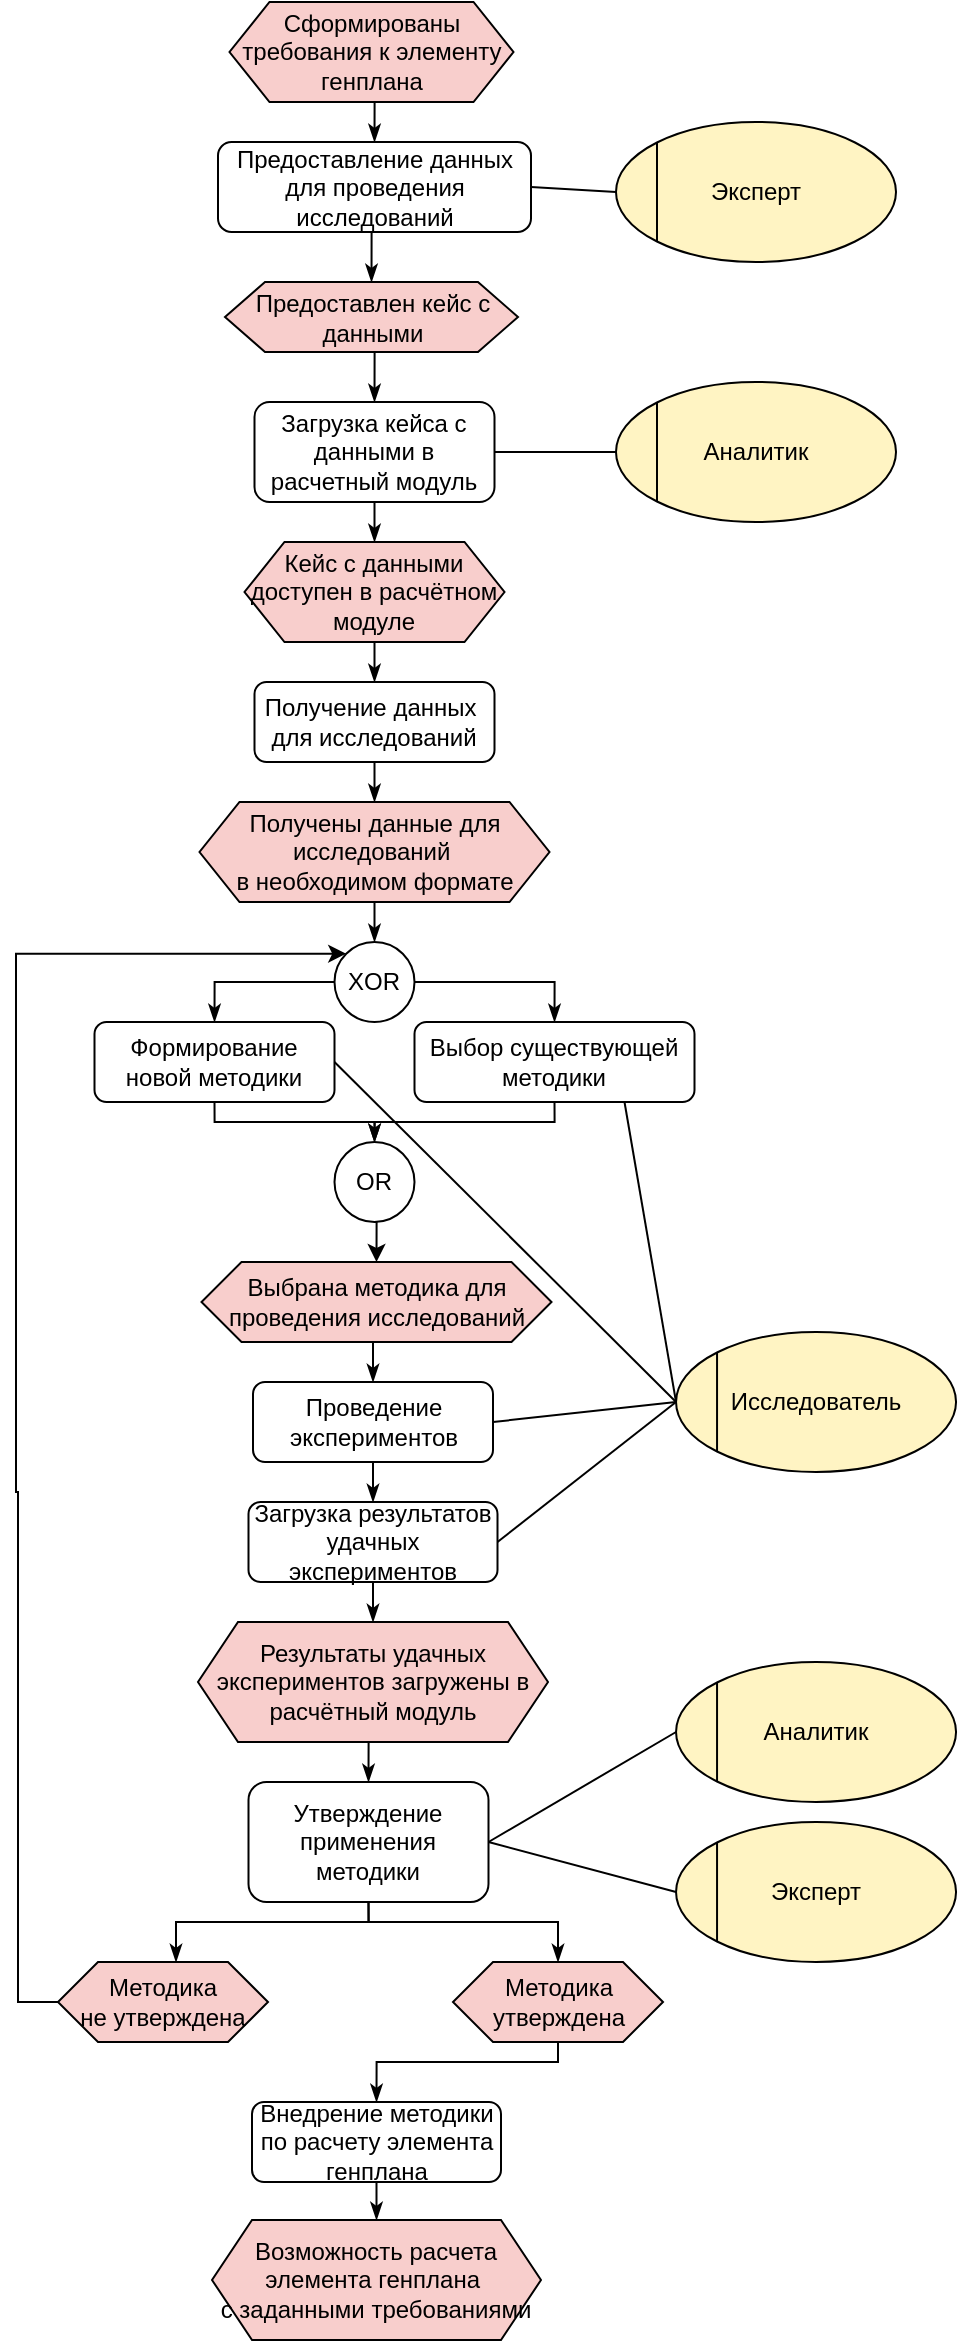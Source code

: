 <mxfile version="17.2.4" type="device"><diagram id="lYWwpbSONyXNV8ZIb4H8" name="Страница 1"><mxGraphModel dx="1697" dy="1235" grid="1" gridSize="10" guides="1" tooltips="1" connect="1" arrows="1" fold="1" page="1" pageScale="1" pageWidth="827" pageHeight="1169" math="0" shadow="0"><root><mxCell id="0"/><mxCell id="1" parent="0"/><mxCell id="BUosatLlLlDatQ4Kyscq-10" value="" style="group" vertex="1" connectable="0" parent="1"><mxGeometry x="670.02" y="830" width="140" height="70" as="geometry"/></mxCell><mxCell id="BUosatLlLlDatQ4Kyscq-1" value="Аналитик" style="ellipse;whiteSpace=wrap;html=1;fillColor=#FFF4C3;" vertex="1" parent="BUosatLlLlDatQ4Kyscq-10"><mxGeometry width="140" height="70" as="geometry"/></mxCell><mxCell id="BUosatLlLlDatQ4Kyscq-2" value="" style="endArrow=none;html=1;rounded=0;exitX=0;exitY=1;exitDx=0;exitDy=0;entryX=0;entryY=0;entryDx=0;entryDy=0;" edge="1" parent="BUosatLlLlDatQ4Kyscq-10" source="BUosatLlLlDatQ4Kyscq-1" target="BUosatLlLlDatQ4Kyscq-1"><mxGeometry width="50" height="50" relative="1" as="geometry"><mxPoint x="-10" y="30" as="sourcePoint"/><mxPoint x="40" y="-20" as="targetPoint"/></mxGeometry></mxCell><mxCell id="BUosatLlLlDatQ4Kyscq-12" value="" style="group" vertex="1" connectable="0" parent="1"><mxGeometry x="630" y="70" width="140" height="70" as="geometry"/></mxCell><mxCell id="BUosatLlLlDatQ4Kyscq-7" value="" style="group;fillColor=none;container=0;" vertex="1" connectable="0" parent="BUosatLlLlDatQ4Kyscq-12"><mxGeometry width="140" height="70" as="geometry"/></mxCell><mxCell id="BUosatLlLlDatQ4Kyscq-8" value="Эксперт" style="ellipse;whiteSpace=wrap;html=1;fillColor=#FFF4C3;" vertex="1" parent="BUosatLlLlDatQ4Kyscq-12"><mxGeometry x="10" y="-10" width="140" height="70" as="geometry"/></mxCell><mxCell id="BUosatLlLlDatQ4Kyscq-9" value="" style="endArrow=none;html=1;rounded=0;exitX=0;exitY=1;exitDx=0;exitDy=0;entryX=0;entryY=0;entryDx=0;entryDy=0;" edge="1" parent="BUosatLlLlDatQ4Kyscq-12" source="BUosatLlLlDatQ4Kyscq-8" target="BUosatLlLlDatQ4Kyscq-8"><mxGeometry width="50" height="50" relative="1" as="geometry"><mxPoint x="-10" y="30" as="sourcePoint"/><mxPoint x="40" y="-20" as="targetPoint"/></mxGeometry></mxCell><mxCell id="BUosatLlLlDatQ4Kyscq-13" value="" style="group" vertex="1" connectable="0" parent="1"><mxGeometry x="670.02" y="665" width="140" height="70" as="geometry"/></mxCell><mxCell id="BUosatLlLlDatQ4Kyscq-5" value="Исследователь" style="ellipse;whiteSpace=wrap;html=1;fillColor=#FFF4C3;" vertex="1" parent="BUosatLlLlDatQ4Kyscq-13"><mxGeometry width="140" height="70" as="geometry"/></mxCell><mxCell id="BUosatLlLlDatQ4Kyscq-6" value="" style="endArrow=none;html=1;rounded=0;exitX=0;exitY=1;exitDx=0;exitDy=0;entryX=0;entryY=0;entryDx=0;entryDy=0;" edge="1" parent="BUosatLlLlDatQ4Kyscq-13" source="BUosatLlLlDatQ4Kyscq-5" target="BUosatLlLlDatQ4Kyscq-5"><mxGeometry width="50" height="50" relative="1" as="geometry"><mxPoint x="-10" y="30" as="sourcePoint"/><mxPoint x="40" y="-20" as="targetPoint"/></mxGeometry></mxCell><mxCell id="BUosatLlLlDatQ4Kyscq-100" style="edgeStyle=orthogonalEdgeStyle;rounded=0;orthogonalLoop=1;jettySize=auto;html=1;exitX=0.5;exitY=1;exitDx=0;exitDy=0;entryX=0.5;entryY=0;entryDx=0;entryDy=0;endArrow=classicThin;endFill=1;" edge="1" parent="1" source="BUosatLlLlDatQ4Kyscq-14" target="BUosatLlLlDatQ4Kyscq-16"><mxGeometry relative="1" as="geometry"/></mxCell><mxCell id="BUosatLlLlDatQ4Kyscq-14" value="Сформированы требования к элементу генплана" style="shape=hexagon;perimeter=hexagonPerimeter2;whiteSpace=wrap;html=1;fixedSize=1;fillColor=#F8CECC;" vertex="1" parent="1"><mxGeometry x="446.75" width="142" height="50" as="geometry"/></mxCell><mxCell id="BUosatLlLlDatQ4Kyscq-101" style="edgeStyle=orthogonalEdgeStyle;rounded=0;orthogonalLoop=1;jettySize=auto;html=1;exitX=0.5;exitY=1;exitDx=0;exitDy=0;entryX=0.5;entryY=0;entryDx=0;entryDy=0;endArrow=classicThin;endFill=1;" edge="1" parent="1" source="BUosatLlLlDatQ4Kyscq-16" target="BUosatLlLlDatQ4Kyscq-27"><mxGeometry relative="1" as="geometry"/></mxCell><mxCell id="BUosatLlLlDatQ4Kyscq-16" value="Предоставление данных&lt;br&gt;для проведения исследований" style="rounded=1;whiteSpace=wrap;html=1;" vertex="1" parent="1"><mxGeometry x="441" y="70" width="156.5" height="45" as="geometry"/></mxCell><mxCell id="BUosatLlLlDatQ4Kyscq-103" style="edgeStyle=orthogonalEdgeStyle;rounded=0;orthogonalLoop=1;jettySize=auto;html=1;exitX=0.5;exitY=1;exitDx=0;exitDy=0;entryX=0.5;entryY=0;entryDx=0;entryDy=0;endArrow=classicThin;endFill=1;" edge="1" parent="1" source="BUosatLlLlDatQ4Kyscq-17" target="BUosatLlLlDatQ4Kyscq-33"><mxGeometry relative="1" as="geometry"/></mxCell><mxCell id="BUosatLlLlDatQ4Kyscq-17" value="Загрузка кейса с данными в расчетный модуль" style="rounded=1;whiteSpace=wrap;html=1;fillColor=#FFFFFF;" vertex="1" parent="1"><mxGeometry x="459.25" y="200" width="120" height="50" as="geometry"/></mxCell><mxCell id="BUosatLlLlDatQ4Kyscq-106" style="edgeStyle=orthogonalEdgeStyle;rounded=0;orthogonalLoop=1;jettySize=auto;html=1;exitX=0.5;exitY=1;exitDx=0;exitDy=0;entryX=0.5;entryY=0;entryDx=0;entryDy=0;endArrow=classicThin;endFill=1;" edge="1" parent="1" source="BUosatLlLlDatQ4Kyscq-18" target="BUosatLlLlDatQ4Kyscq-38"><mxGeometry relative="1" as="geometry"/></mxCell><mxCell id="BUosatLlLlDatQ4Kyscq-18" value="Получение данных&amp;nbsp; для исследований" style="rounded=1;whiteSpace=wrap;html=1;fillColor=#FFFFFF;" vertex="1" parent="1"><mxGeometry x="459.25" y="340" width="120" height="40" as="geometry"/></mxCell><mxCell id="BUosatLlLlDatQ4Kyscq-64" style="edgeStyle=orthogonalEdgeStyle;rounded=0;orthogonalLoop=1;jettySize=auto;html=1;exitX=0.5;exitY=1;exitDx=0;exitDy=0;entryX=0.5;entryY=0;entryDx=0;entryDy=0;endArrow=classicThin;endFill=1;" edge="1" parent="1" source="BUosatLlLlDatQ4Kyscq-19" target="BUosatLlLlDatQ4Kyscq-63"><mxGeometry relative="1" as="geometry"/></mxCell><mxCell id="BUosatLlLlDatQ4Kyscq-19" value="Проведение экспериментов" style="rounded=1;whiteSpace=wrap;html=1;fillColor=#FFFFFF;" vertex="1" parent="1"><mxGeometry x="458.5" y="690" width="120" height="40" as="geometry"/></mxCell><mxCell id="BUosatLlLlDatQ4Kyscq-116" style="edgeStyle=orthogonalEdgeStyle;rounded=0;orthogonalLoop=1;jettySize=auto;html=1;exitX=0.5;exitY=1;exitDx=0;exitDy=0;entryX=0.5;entryY=0;entryDx=0;entryDy=0;endArrow=classicThin;endFill=1;" edge="1" parent="1" source="BUosatLlLlDatQ4Kyscq-23" target="BUosatLlLlDatQ4Kyscq-42"><mxGeometry relative="1" as="geometry"><Array as="points"><mxPoint x="609" y="560"/><mxPoint x="519" y="560"/></Array></mxGeometry></mxCell><mxCell id="BUosatLlLlDatQ4Kyscq-23" value="Выбор существующей методики" style="rounded=1;whiteSpace=wrap;html=1;fillColor=#FFFFFF;" vertex="1" parent="1"><mxGeometry x="539.25" y="510" width="140" height="40" as="geometry"/></mxCell><mxCell id="BUosatLlLlDatQ4Kyscq-102" style="edgeStyle=orthogonalEdgeStyle;rounded=0;orthogonalLoop=1;jettySize=auto;html=1;exitX=0.5;exitY=1;exitDx=0;exitDy=0;entryX=0.5;entryY=0;entryDx=0;entryDy=0;endArrow=classicThin;endFill=1;" edge="1" parent="1" source="BUosatLlLlDatQ4Kyscq-27" target="BUosatLlLlDatQ4Kyscq-17"><mxGeometry relative="1" as="geometry"/></mxCell><mxCell id="BUosatLlLlDatQ4Kyscq-27" value="Предоставлен кейс с данными" style="shape=hexagon;perimeter=hexagonPerimeter2;whiteSpace=wrap;html=1;fixedSize=1;fillColor=#F8CECC;" vertex="1" parent="1"><mxGeometry x="444.5" y="140" width="146.5" height="35" as="geometry"/></mxCell><mxCell id="BUosatLlLlDatQ4Kyscq-105" style="edgeStyle=orthogonalEdgeStyle;rounded=0;orthogonalLoop=1;jettySize=auto;html=1;exitX=0.5;exitY=1;exitDx=0;exitDy=0;entryX=0.5;entryY=0;entryDx=0;entryDy=0;endArrow=classicThin;endFill=1;" edge="1" parent="1" source="BUosatLlLlDatQ4Kyscq-33" target="BUosatLlLlDatQ4Kyscq-18"><mxGeometry relative="1" as="geometry"/></mxCell><mxCell id="BUosatLlLlDatQ4Kyscq-33" value="Кейс с данными доступен в расчётном модуле" style="shape=hexagon;perimeter=hexagonPerimeter2;whiteSpace=wrap;html=1;fixedSize=1;fillColor=#F8CECC;" vertex="1" parent="1"><mxGeometry x="454.25" y="270" width="130" height="50" as="geometry"/></mxCell><mxCell id="BUosatLlLlDatQ4Kyscq-117" style="edgeStyle=orthogonalEdgeStyle;rounded=0;orthogonalLoop=1;jettySize=auto;html=1;exitX=0.5;exitY=1;exitDx=0;exitDy=0;entryX=0.5;entryY=0;entryDx=0;entryDy=0;endArrow=classicThin;endFill=1;" edge="1" parent="1" source="BUosatLlLlDatQ4Kyscq-36" target="BUosatLlLlDatQ4Kyscq-42"><mxGeometry relative="1" as="geometry"><Array as="points"><mxPoint x="439" y="560"/><mxPoint x="519" y="560"/></Array></mxGeometry></mxCell><mxCell id="BUosatLlLlDatQ4Kyscq-36" value="Формирование новой методики" style="rounded=1;whiteSpace=wrap;html=1;fillColor=#FFFFFF;" vertex="1" parent="1"><mxGeometry x="379.25" y="510" width="120" height="40" as="geometry"/></mxCell><mxCell id="BUosatLlLlDatQ4Kyscq-108" style="edgeStyle=orthogonalEdgeStyle;rounded=0;orthogonalLoop=1;jettySize=auto;html=1;exitX=0.5;exitY=1;exitDx=0;exitDy=0;entryX=0.5;entryY=0;entryDx=0;entryDy=0;endArrow=classicThin;endFill=1;" edge="1" parent="1" source="BUosatLlLlDatQ4Kyscq-38" target="BUosatLlLlDatQ4Kyscq-41"><mxGeometry relative="1" as="geometry"/></mxCell><mxCell id="BUosatLlLlDatQ4Kyscq-38" value="Получены данные для исследований&amp;nbsp;&lt;br&gt;в необходимом формате" style="shape=hexagon;perimeter=hexagonPerimeter2;whiteSpace=wrap;html=1;fixedSize=1;fillColor=#F8CECC;" vertex="1" parent="1"><mxGeometry x="431.75" y="400" width="175" height="50" as="geometry"/></mxCell><mxCell id="BUosatLlLlDatQ4Kyscq-113" style="edgeStyle=orthogonalEdgeStyle;rounded=0;orthogonalLoop=1;jettySize=auto;html=1;exitX=0;exitY=0.5;exitDx=0;exitDy=0;entryX=0.5;entryY=0;entryDx=0;entryDy=0;endArrow=classicThin;endFill=1;" edge="1" parent="1" source="BUosatLlLlDatQ4Kyscq-41" target="BUosatLlLlDatQ4Kyscq-36"><mxGeometry relative="1" as="geometry"/></mxCell><mxCell id="BUosatLlLlDatQ4Kyscq-114" style="edgeStyle=orthogonalEdgeStyle;rounded=0;orthogonalLoop=1;jettySize=auto;html=1;exitX=1;exitY=0.5;exitDx=0;exitDy=0;entryX=0.5;entryY=0;entryDx=0;entryDy=0;endArrow=classicThin;endFill=1;" edge="1" parent="1" source="BUosatLlLlDatQ4Kyscq-41" target="BUosatLlLlDatQ4Kyscq-23"><mxGeometry relative="1" as="geometry"/></mxCell><mxCell id="BUosatLlLlDatQ4Kyscq-41" value="XOR" style="ellipse;whiteSpace=wrap;html=1;aspect=fixed;fillColor=#FFFFFF;" vertex="1" parent="1"><mxGeometry x="499.25" y="470" width="40" height="40" as="geometry"/></mxCell><mxCell id="BUosatLlLlDatQ4Kyscq-129" style="edgeStyle=orthogonalEdgeStyle;rounded=0;orthogonalLoop=1;jettySize=auto;html=1;exitX=0.5;exitY=1;exitDx=0;exitDy=0;entryX=0.5;entryY=0;entryDx=0;entryDy=0;endArrow=classic;endFill=1;" edge="1" parent="1" source="BUosatLlLlDatQ4Kyscq-42" target="BUosatLlLlDatQ4Kyscq-49"><mxGeometry relative="1" as="geometry"/></mxCell><mxCell id="BUosatLlLlDatQ4Kyscq-42" value="OR" style="ellipse;whiteSpace=wrap;html=1;aspect=fixed;fillColor=#FFFFFF;" vertex="1" parent="1"><mxGeometry x="499.25" y="570" width="40" height="40" as="geometry"/></mxCell><mxCell id="BUosatLlLlDatQ4Kyscq-60" style="edgeStyle=orthogonalEdgeStyle;rounded=0;orthogonalLoop=1;jettySize=auto;html=1;exitX=0.5;exitY=1;exitDx=0;exitDy=0;endArrow=classicThin;endFill=1;entryX=0.5;entryY=0;entryDx=0;entryDy=0;" edge="1" parent="1" source="BUosatLlLlDatQ4Kyscq-43"><mxGeometry relative="1" as="geometry"><mxPoint x="420" y="980" as="targetPoint"/><Array as="points"><mxPoint x="516.5" y="960"/><mxPoint x="419.5" y="960"/></Array></mxGeometry></mxCell><mxCell id="BUosatLlLlDatQ4Kyscq-83" style="edgeStyle=orthogonalEdgeStyle;rounded=0;orthogonalLoop=1;jettySize=auto;html=1;exitX=0.5;exitY=1;exitDx=0;exitDy=0;entryX=0.5;entryY=0;entryDx=0;entryDy=0;endArrow=classicThin;endFill=1;" edge="1" parent="1" source="BUosatLlLlDatQ4Kyscq-43" target="BUosatLlLlDatQ4Kyscq-44"><mxGeometry relative="1" as="geometry"><Array as="points"><mxPoint x="516.5" y="960"/><mxPoint x="611.5" y="960"/></Array></mxGeometry></mxCell><mxCell id="BUosatLlLlDatQ4Kyscq-43" value="Утверждение применения методики" style="rounded=1;whiteSpace=wrap;html=1;fillColor=#FFFFFF;" vertex="1" parent="1"><mxGeometry x="456.25" y="890" width="120" height="60" as="geometry"/></mxCell><mxCell id="BUosatLlLlDatQ4Kyscq-94" style="edgeStyle=orthogonalEdgeStyle;rounded=0;orthogonalLoop=1;jettySize=auto;html=1;exitX=0.5;exitY=1;exitDx=0;exitDy=0;entryX=0.5;entryY=0;entryDx=0;entryDy=0;endArrow=classicThin;endFill=1;" edge="1" parent="1" source="BUosatLlLlDatQ4Kyscq-44" target="BUosatLlLlDatQ4Kyscq-93"><mxGeometry relative="1" as="geometry"><Array as="points"><mxPoint x="610.5" y="1030"/><mxPoint x="520.5" y="1030"/></Array></mxGeometry></mxCell><mxCell id="BUosatLlLlDatQ4Kyscq-44" value="Методика утверждена" style="shape=hexagon;perimeter=hexagonPerimeter2;whiteSpace=wrap;html=1;fixedSize=1;fillColor=#F8CECC;" vertex="1" parent="1"><mxGeometry x="558.5" y="980" width="105" height="40" as="geometry"/></mxCell><mxCell id="BUosatLlLlDatQ4Kyscq-122" style="edgeStyle=orthogonalEdgeStyle;rounded=0;orthogonalLoop=1;jettySize=auto;html=1;exitX=0;exitY=0.5;exitDx=0;exitDy=0;endArrow=classic;endFill=1;entryX=0;entryY=0;entryDx=0;entryDy=0;" edge="1" parent="1" source="BUosatLlLlDatQ4Kyscq-45" target="BUosatLlLlDatQ4Kyscq-41"><mxGeometry relative="1" as="geometry"><mxPoint x="280" y="730" as="targetPoint"/><Array as="points"><mxPoint x="341" y="1000"/><mxPoint x="341" y="745"/><mxPoint x="340" y="476"/></Array></mxGeometry></mxCell><mxCell id="BUosatLlLlDatQ4Kyscq-45" value="Методика&lt;br&gt;не утверждена" style="shape=hexagon;perimeter=hexagonPerimeter2;whiteSpace=wrap;html=1;fixedSize=1;fillColor=#F8CECC;" vertex="1" parent="1"><mxGeometry x="361" y="980" width="105" height="40" as="geometry"/></mxCell><mxCell id="BUosatLlLlDatQ4Kyscq-52" style="edgeStyle=orthogonalEdgeStyle;rounded=0;orthogonalLoop=1;jettySize=auto;html=1;exitX=0.5;exitY=1;exitDx=0;exitDy=0;entryX=0.5;entryY=0;entryDx=0;entryDy=0;endArrow=classicThin;endFill=1;" edge="1" parent="1" source="BUosatLlLlDatQ4Kyscq-49" target="BUosatLlLlDatQ4Kyscq-19"><mxGeometry relative="1" as="geometry"/></mxCell><mxCell id="BUosatLlLlDatQ4Kyscq-49" value="Выбрана методика для проведения исследований" style="shape=hexagon;perimeter=hexagonPerimeter2;whiteSpace=wrap;html=1;fixedSize=1;fillColor=#F8CECC;" vertex="1" parent="1"><mxGeometry x="432.75" y="630" width="175" height="40" as="geometry"/></mxCell><mxCell id="BUosatLlLlDatQ4Kyscq-59" style="edgeStyle=orthogonalEdgeStyle;rounded=0;orthogonalLoop=1;jettySize=auto;html=1;exitX=0.5;exitY=1;exitDx=0;exitDy=0;entryX=0.5;entryY=0;entryDx=0;entryDy=0;endArrow=classicThin;endFill=1;" edge="1" parent="1" source="BUosatLlLlDatQ4Kyscq-55" target="BUosatLlLlDatQ4Kyscq-43"><mxGeometry relative="1" as="geometry"/></mxCell><mxCell id="BUosatLlLlDatQ4Kyscq-55" value="Результаты удачных экспериментов загружены в расчётный модуль" style="shape=hexagon;perimeter=hexagonPerimeter2;whiteSpace=wrap;html=1;fixedSize=1;fillColor=#F8CECC;" vertex="1" parent="1"><mxGeometry x="431" y="810" width="175" height="60" as="geometry"/></mxCell><mxCell id="BUosatLlLlDatQ4Kyscq-65" style="edgeStyle=orthogonalEdgeStyle;rounded=0;orthogonalLoop=1;jettySize=auto;html=1;exitX=0.5;exitY=1;exitDx=0;exitDy=0;entryX=0.5;entryY=0;entryDx=0;entryDy=0;endArrow=classicThin;endFill=1;" edge="1" parent="1" source="BUosatLlLlDatQ4Kyscq-63" target="BUosatLlLlDatQ4Kyscq-55"><mxGeometry relative="1" as="geometry"/></mxCell><mxCell id="BUosatLlLlDatQ4Kyscq-63" value="Загрузка результатов удачных экспериментов" style="rounded=1;whiteSpace=wrap;html=1;fillColor=#FFFFFF;" vertex="1" parent="1"><mxGeometry x="456.25" y="750" width="124.5" height="40" as="geometry"/></mxCell><mxCell id="BUosatLlLlDatQ4Kyscq-121" style="edgeStyle=none;rounded=0;orthogonalLoop=1;jettySize=auto;html=1;exitX=0;exitY=0.5;exitDx=0;exitDy=0;entryX=1;entryY=0.5;entryDx=0;entryDy=0;endArrow=none;endFill=0;" edge="1" parent="1" source="BUosatLlLlDatQ4Kyscq-80" target="BUosatLlLlDatQ4Kyscq-43"><mxGeometry relative="1" as="geometry"/></mxCell><mxCell id="BUosatLlLlDatQ4Kyscq-80" value="Эксперт" style="ellipse;whiteSpace=wrap;html=1;fillColor=#FFF4C3;" vertex="1" parent="1"><mxGeometry x="670.02" y="910" width="140" height="70" as="geometry"/></mxCell><mxCell id="BUosatLlLlDatQ4Kyscq-81" value="" style="endArrow=none;html=1;rounded=0;exitX=0;exitY=1;exitDx=0;exitDy=0;entryX=0;entryY=0;entryDx=0;entryDy=0;" edge="1" parent="1" source="BUosatLlLlDatQ4Kyscq-80" target="BUosatLlLlDatQ4Kyscq-80"><mxGeometry width="50" height="50" relative="1" as="geometry"><mxPoint x="90.02" y="800" as="sourcePoint"/><mxPoint x="140.02" y="750" as="targetPoint"/></mxGeometry></mxCell><mxCell id="BUosatLlLlDatQ4Kyscq-84" value="" style="group" vertex="1" connectable="0" parent="1"><mxGeometry x="640" y="190" width="140" height="70" as="geometry"/></mxCell><mxCell id="BUosatLlLlDatQ4Kyscq-85" value="Аналитик" style="ellipse;whiteSpace=wrap;html=1;fillColor=#FFF4C3;" vertex="1" parent="BUosatLlLlDatQ4Kyscq-84"><mxGeometry width="140" height="70" as="geometry"/></mxCell><mxCell id="BUosatLlLlDatQ4Kyscq-86" value="" style="endArrow=none;html=1;rounded=0;exitX=0;exitY=1;exitDx=0;exitDy=0;entryX=0;entryY=0;entryDx=0;entryDy=0;" edge="1" parent="BUosatLlLlDatQ4Kyscq-84" source="BUosatLlLlDatQ4Kyscq-85" target="BUosatLlLlDatQ4Kyscq-85"><mxGeometry width="50" height="50" relative="1" as="geometry"><mxPoint x="-10" y="30" as="sourcePoint"/><mxPoint x="40" y="-20" as="targetPoint"/></mxGeometry></mxCell><mxCell id="BUosatLlLlDatQ4Kyscq-119" style="edgeStyle=orthogonalEdgeStyle;rounded=0;orthogonalLoop=1;jettySize=auto;html=1;exitX=0.5;exitY=1;exitDx=0;exitDy=0;entryX=0.5;entryY=0;entryDx=0;entryDy=0;endArrow=classicThin;endFill=1;" edge="1" parent="1" source="BUosatLlLlDatQ4Kyscq-93" target="BUosatLlLlDatQ4Kyscq-95"><mxGeometry relative="1" as="geometry"/></mxCell><mxCell id="BUosatLlLlDatQ4Kyscq-93" value="Внедрение методики по расчету элемента генплана" style="rounded=1;whiteSpace=wrap;html=1;fillColor=#FFFFFF;" vertex="1" parent="1"><mxGeometry x="458" y="1050" width="124.5" height="40" as="geometry"/></mxCell><mxCell id="BUosatLlLlDatQ4Kyscq-95" value="Возможность расчета элемента генплана&amp;nbsp;&lt;br&gt;с заданными требованиями" style="shape=hexagon;perimeter=hexagonPerimeter2;whiteSpace=wrap;html=1;fixedSize=1;fillColor=#F8CECC;" vertex="1" parent="1"><mxGeometry x="438.01" y="1109" width="164.48" height="60" as="geometry"/></mxCell><mxCell id="BUosatLlLlDatQ4Kyscq-120" style="rounded=0;orthogonalLoop=1;jettySize=auto;html=1;exitX=0;exitY=0.5;exitDx=0;exitDy=0;entryX=1;entryY=0.5;entryDx=0;entryDy=0;endArrow=none;endFill=0;" edge="1" parent="1" source="BUosatLlLlDatQ4Kyscq-1" target="BUosatLlLlDatQ4Kyscq-43"><mxGeometry relative="1" as="geometry"/></mxCell><mxCell id="BUosatLlLlDatQ4Kyscq-123" style="rounded=0;orthogonalLoop=1;jettySize=auto;html=1;exitX=0;exitY=0.5;exitDx=0;exitDy=0;entryX=1;entryY=0.5;entryDx=0;entryDy=0;endArrow=none;endFill=0;" edge="1" parent="1" source="BUosatLlLlDatQ4Kyscq-85" target="BUosatLlLlDatQ4Kyscq-17"><mxGeometry relative="1" as="geometry"/></mxCell><mxCell id="BUosatLlLlDatQ4Kyscq-124" style="edgeStyle=none;rounded=0;orthogonalLoop=1;jettySize=auto;html=1;exitX=0;exitY=0.5;exitDx=0;exitDy=0;entryX=1;entryY=0.5;entryDx=0;entryDy=0;endArrow=none;endFill=0;" edge="1" parent="1" source="BUosatLlLlDatQ4Kyscq-8" target="BUosatLlLlDatQ4Kyscq-16"><mxGeometry relative="1" as="geometry"/></mxCell><mxCell id="BUosatLlLlDatQ4Kyscq-125" style="edgeStyle=none;rounded=0;orthogonalLoop=1;jettySize=auto;html=1;exitX=0;exitY=0.5;exitDx=0;exitDy=0;entryX=1;entryY=0.5;entryDx=0;entryDy=0;endArrow=none;endFill=0;" edge="1" parent="1" source="BUosatLlLlDatQ4Kyscq-5" target="BUosatLlLlDatQ4Kyscq-19"><mxGeometry relative="1" as="geometry"/></mxCell><mxCell id="BUosatLlLlDatQ4Kyscq-126" style="edgeStyle=none;rounded=0;orthogonalLoop=1;jettySize=auto;html=1;exitX=0;exitY=0.5;exitDx=0;exitDy=0;entryX=1;entryY=0.5;entryDx=0;entryDy=0;endArrow=none;endFill=0;" edge="1" parent="1" source="BUosatLlLlDatQ4Kyscq-5" target="BUosatLlLlDatQ4Kyscq-36"><mxGeometry relative="1" as="geometry"/></mxCell><mxCell id="BUosatLlLlDatQ4Kyscq-127" style="edgeStyle=none;rounded=0;orthogonalLoop=1;jettySize=auto;html=1;exitX=0;exitY=0.5;exitDx=0;exitDy=0;entryX=0.75;entryY=1;entryDx=0;entryDy=0;endArrow=none;endFill=0;" edge="1" parent="1" source="BUosatLlLlDatQ4Kyscq-5" target="BUosatLlLlDatQ4Kyscq-23"><mxGeometry relative="1" as="geometry"/></mxCell><mxCell id="BUosatLlLlDatQ4Kyscq-128" style="edgeStyle=none;rounded=0;orthogonalLoop=1;jettySize=auto;html=1;exitX=0;exitY=0.5;exitDx=0;exitDy=0;entryX=1;entryY=0.5;entryDx=0;entryDy=0;endArrow=none;endFill=0;" edge="1" parent="1" source="BUosatLlLlDatQ4Kyscq-5" target="BUosatLlLlDatQ4Kyscq-63"><mxGeometry relative="1" as="geometry"/></mxCell></root></mxGraphModel></diagram></mxfile>